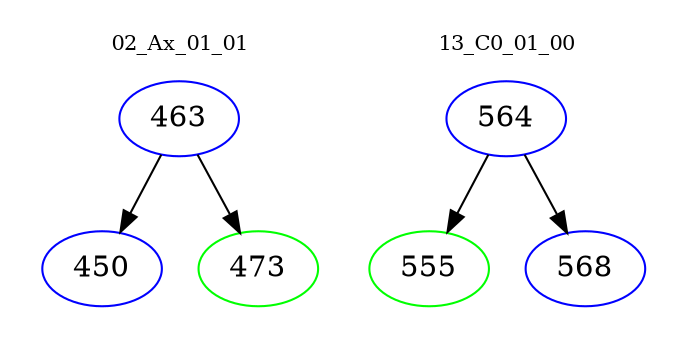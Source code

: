 digraph{
subgraph cluster_0 {
color = white
label = "02_Ax_01_01";
fontsize=10;
T0_463 [label="463", color="blue"]
T0_463 -> T0_450 [color="black"]
T0_450 [label="450", color="blue"]
T0_463 -> T0_473 [color="black"]
T0_473 [label="473", color="green"]
}
subgraph cluster_1 {
color = white
label = "13_C0_01_00";
fontsize=10;
T1_564 [label="564", color="blue"]
T1_564 -> T1_555 [color="black"]
T1_555 [label="555", color="green"]
T1_564 -> T1_568 [color="black"]
T1_568 [label="568", color="blue"]
}
}
